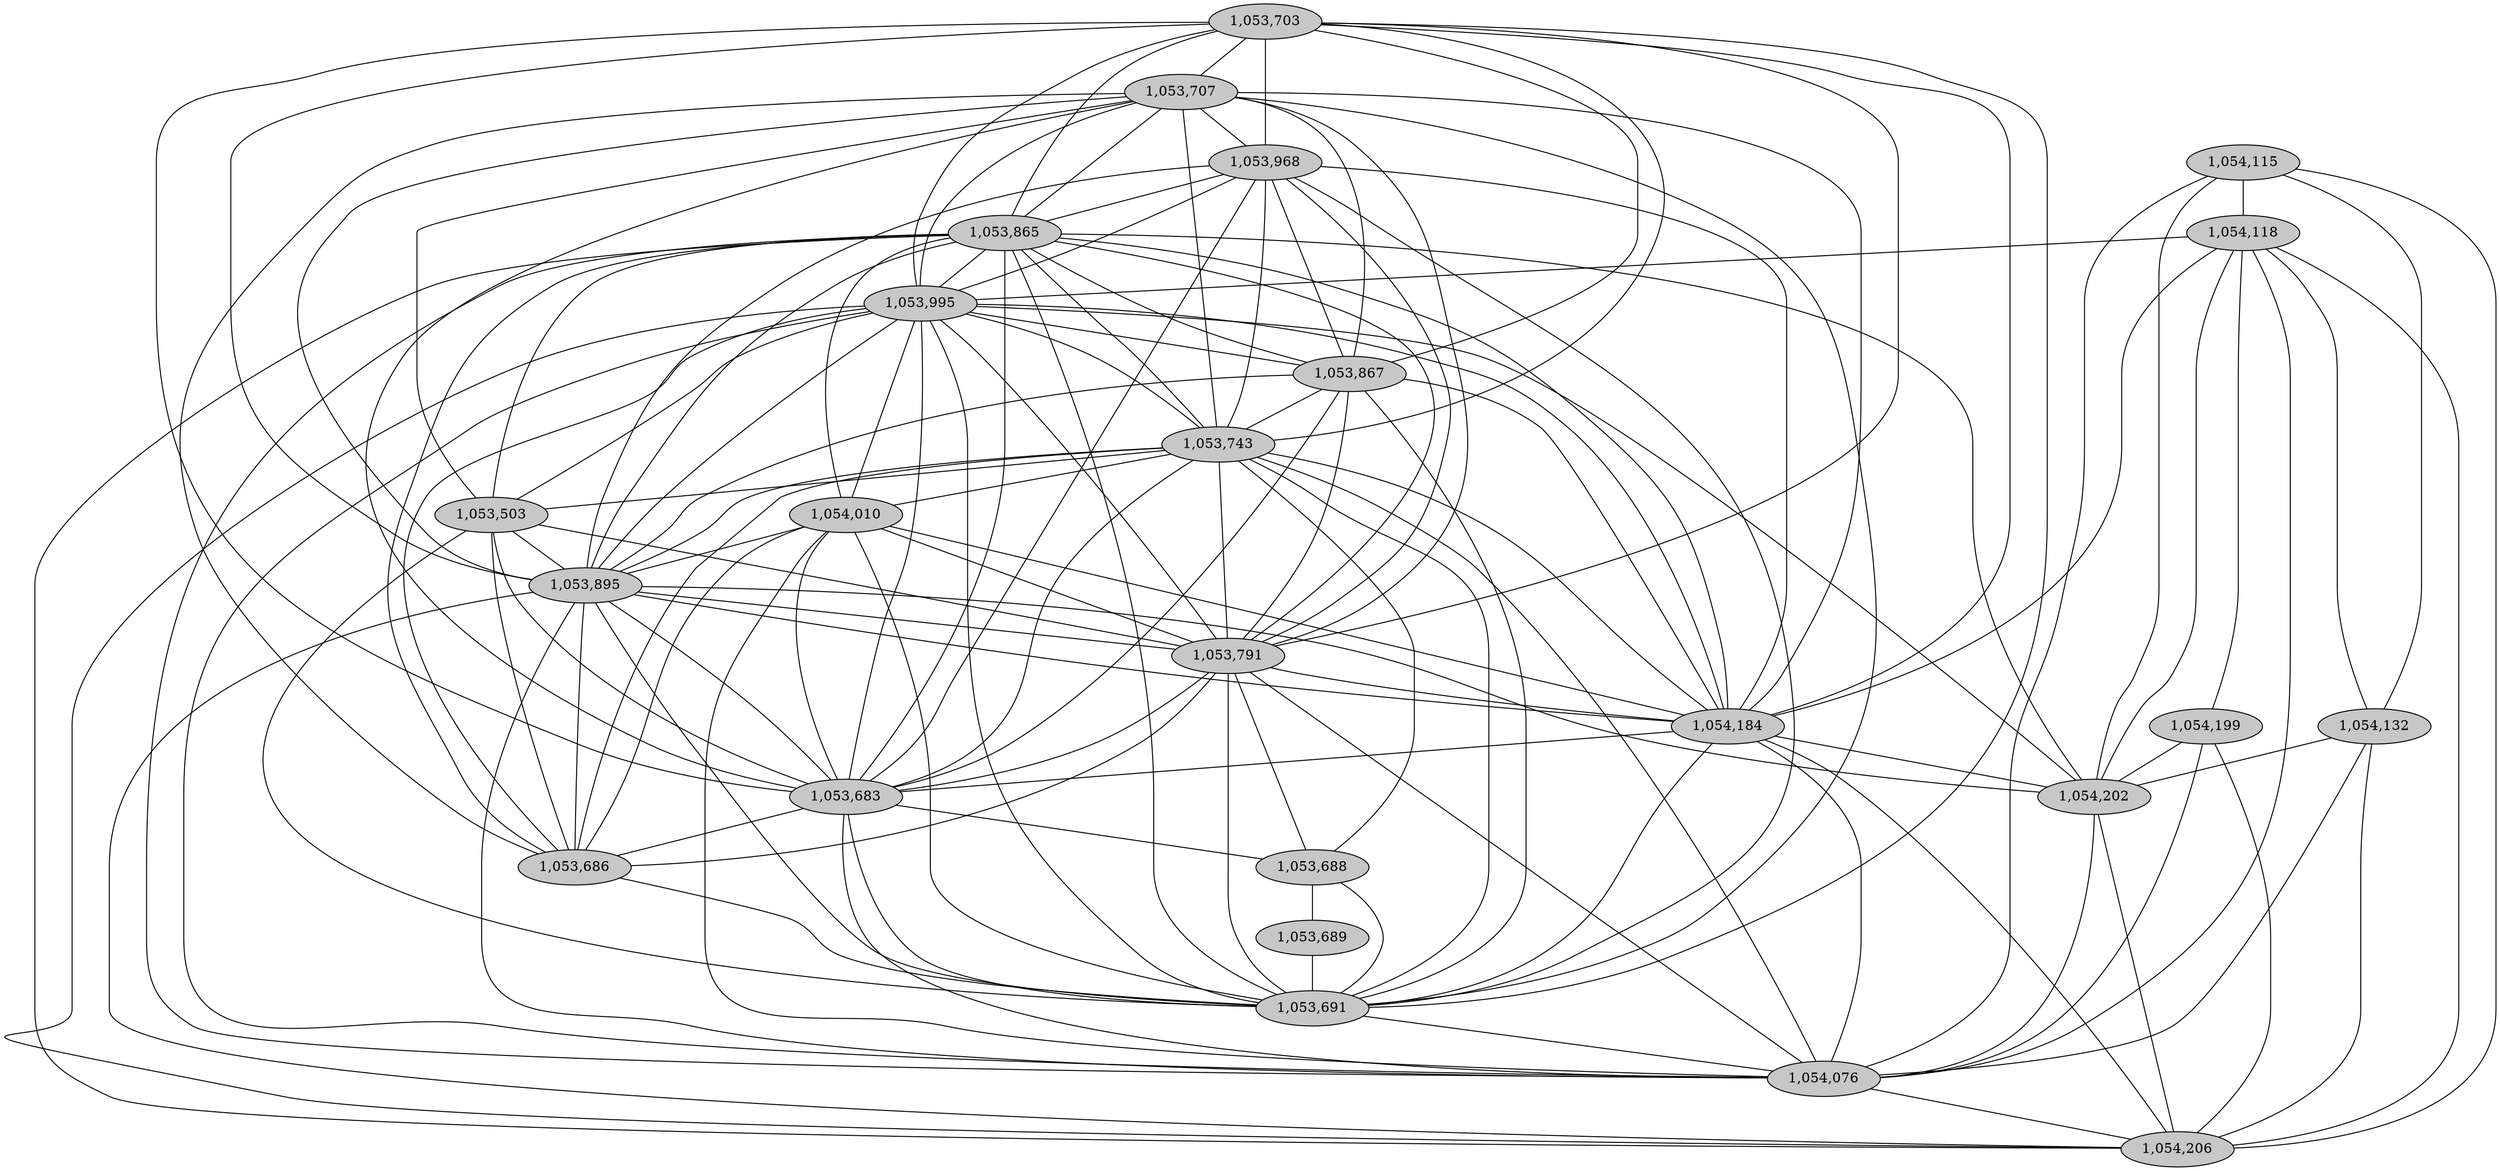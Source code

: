 graph CAMP_cc3 {
	overlap="prism50";
	outputorder="edgesfirst";
	"1,053,703" [style="filled", fillcolor="#c7c7c7", fontcolor="#000000"];
	"1,053,707" [style="filled", fillcolor="#c7c7c7", fontcolor="#000000"];
	"1,053,968" [style="filled", fillcolor="#c7c7c7", fontcolor="#000000"];
	"1,054,115" [style="filled", fillcolor="#c7c7c7", fontcolor="#000000"];
	"1,054,118" [style="filled", fillcolor="#c7c7c7", fontcolor="#000000"];
	"1,053,865" [style="filled", fillcolor="#c7c7c7", fontcolor="#000000"];
	"1,053,995" [style="filled", fillcolor="#c7c7c7", fontcolor="#000000"];
	"1,053,867" [style="filled", fillcolor="#c7c7c7", fontcolor="#000000"];
	"1,053,743" [style="filled", fillcolor="#c7c7c7", fontcolor="#000000"];
	"1,054,132" [style="filled", fillcolor="#c7c7c7", fontcolor="#000000"];
	"1,054,010" [style="filled", fillcolor="#c7c7c7", fontcolor="#000000"];
	"1,053,503" [style="filled", fillcolor="#c7c7c7", fontcolor="#000000"];
	"1,053,895" [style="filled", fillcolor="#c7c7c7", fontcolor="#000000"];
	"1,053,791" [style="filled", fillcolor="#c7c7c7", fontcolor="#000000"];
	"1,054,184" [style="filled", fillcolor="#c7c7c7", fontcolor="#000000"];
	"1,053,683" [style="filled", fillcolor="#c7c7c7", fontcolor="#000000"];
	"1,053,686" [style="filled", fillcolor="#c7c7c7", fontcolor="#000000"];
	"1,054,199" [style="filled", fillcolor="#c7c7c7", fontcolor="#000000"];
	"1,053,688" [style="filled", fillcolor="#c7c7c7", fontcolor="#000000"];
	"1,053,689" [style="filled", fillcolor="#c7c7c7", fontcolor="#000000"];
	"1,054,202" [style="filled", fillcolor="#c7c7c7", fontcolor="#000000"];
	"1,053,691" [style="filled", fillcolor="#c7c7c7", fontcolor="#000000"];
	"1,054,076" [style="filled", fillcolor="#c7c7c7", fontcolor="#000000"];
	"1,054,206" [style="filled", fillcolor="#c7c7c7", fontcolor="#000000"];
	"1,053,703" -- "1,053,683";
	"1,053,703" -- "1,053,691";
	"1,053,703" -- "1,053,707";
	"1,053,703" -- "1,053,743";
	"1,053,703" -- "1,053,791";
	"1,053,703" -- "1,053,865";
	"1,053,703" -- "1,053,867";
	"1,053,703" -- "1,053,895";
	"1,053,703" -- "1,053,968";
	"1,053,703" -- "1,053,995";
	"1,053,703" -- "1,054,184";
	"1,053,707" -- "1,053,503";
	"1,053,707" -- "1,053,683";
	"1,053,707" -- "1,053,686";
	"1,053,707" -- "1,053,691";
	"1,053,707" -- "1,053,743";
	"1,053,707" -- "1,053,791";
	"1,053,707" -- "1,053,865";
	"1,053,707" -- "1,053,867";
	"1,053,707" -- "1,053,895";
	"1,053,707" -- "1,053,968";
	"1,053,707" -- "1,053,995";
	"1,053,707" -- "1,054,184";
	"1,053,968" -- "1,053,683";
	"1,053,968" -- "1,053,691";
	"1,053,968" -- "1,053,743";
	"1,053,968" -- "1,053,791";
	"1,053,968" -- "1,053,865";
	"1,053,968" -- "1,053,867";
	"1,053,968" -- "1,053,895";
	"1,053,968" -- "1,053,995";
	"1,053,968" -- "1,054,184";
	"1,054,115" -- "1,054,076";
	"1,054,115" -- "1,054,118";
	"1,054,115" -- "1,054,132";
	"1,054,115" -- "1,054,202";
	"1,054,115" -- "1,054,206";
	"1,054,118" -- "1,053,995";
	"1,054,118" -- "1,054,076";
	"1,054,118" -- "1,054,132";
	"1,054,118" -- "1,054,184";
	"1,054,118" -- "1,054,199";
	"1,054,118" -- "1,054,202";
	"1,054,118" -- "1,054,206";
	"1,053,865" -- "1,053,503";
	"1,053,865" -- "1,053,683";
	"1,053,865" -- "1,053,686";
	"1,053,865" -- "1,053,691";
	"1,053,865" -- "1,053,743";
	"1,053,865" -- "1,053,791";
	"1,053,865" -- "1,053,867";
	"1,053,865" -- "1,053,895";
	"1,053,865" -- "1,053,995";
	"1,053,865" -- "1,054,010";
	"1,053,865" -- "1,054,076";
	"1,053,865" -- "1,054,184";
	"1,053,865" -- "1,054,202";
	"1,053,865" -- "1,054,206";
	"1,053,995" -- "1,053,503";
	"1,053,995" -- "1,053,683";
	"1,053,995" -- "1,053,686";
	"1,053,995" -- "1,053,691";
	"1,053,995" -- "1,053,743";
	"1,053,995" -- "1,053,791";
	"1,053,995" -- "1,053,867";
	"1,053,995" -- "1,053,895";
	"1,053,995" -- "1,054,010";
	"1,053,995" -- "1,054,076";
	"1,053,995" -- "1,054,184";
	"1,053,995" -- "1,054,202";
	"1,053,995" -- "1,054,206";
	"1,053,867" -- "1,053,683";
	"1,053,867" -- "1,053,691";
	"1,053,867" -- "1,053,743";
	"1,053,867" -- "1,053,791";
	"1,053,867" -- "1,053,895";
	"1,053,867" -- "1,054,184";
	"1,053,743" -- "1,053,503";
	"1,053,743" -- "1,053,683";
	"1,053,743" -- "1,053,686";
	"1,053,743" -- "1,053,688";
	"1,053,743" -- "1,053,691";
	"1,053,743" -- "1,053,791";
	"1,053,743" -- "1,053,895";
	"1,053,743" -- "1,054,010";
	"1,053,743" -- "1,054,076";
	"1,053,743" -- "1,054,184";
	"1,054,132" -- "1,054,076";
	"1,054,132" -- "1,054,202";
	"1,054,132" -- "1,054,206";
	"1,054,010" -- "1,053,683";
	"1,054,010" -- "1,053,686";
	"1,054,010" -- "1,053,691";
	"1,054,010" -- "1,053,791";
	"1,054,010" -- "1,053,895";
	"1,054,010" -- "1,054,076";
	"1,054,010" -- "1,054,184";
	"1,053,503" -- "1,053,683";
	"1,053,503" -- "1,053,686";
	"1,053,503" -- "1,053,691";
	"1,053,503" -- "1,053,791";
	"1,053,503" -- "1,053,895";
	"1,053,895" -- "1,053,683";
	"1,053,895" -- "1,053,686";
	"1,053,895" -- "1,053,691";
	"1,053,895" -- "1,053,791";
	"1,053,895" -- "1,054,076";
	"1,053,895" -- "1,054,184";
	"1,053,895" -- "1,054,202";
	"1,053,895" -- "1,054,206";
	"1,053,791" -- "1,053,683";
	"1,053,791" -- "1,053,686";
	"1,053,791" -- "1,053,688";
	"1,053,791" -- "1,053,691";
	"1,053,791" -- "1,054,076";
	"1,053,791" -- "1,054,184";
	"1,054,184" -- "1,053,683";
	"1,054,184" -- "1,053,691";
	"1,054,184" -- "1,054,076";
	"1,054,184" -- "1,054,202";
	"1,054,184" -- "1,054,206";
	"1,053,683" -- "1,053,686";
	"1,053,683" -- "1,053,688";
	"1,053,683" -- "1,053,691";
	"1,053,683" -- "1,054,076";
	"1,053,686" -- "1,053,691";
	"1,054,199" -- "1,054,076";
	"1,054,199" -- "1,054,202";
	"1,054,199" -- "1,054,206";
	"1,053,688" -- "1,053,689";
	"1,053,688" -- "1,053,691";
	"1,053,689" -- "1,053,691";
	"1,054,202" -- "1,054,076";
	"1,054,202" -- "1,054,206";
	"1,053,691" -- "1,054,076";
	"1,054,076" -- "1,054,206";
}